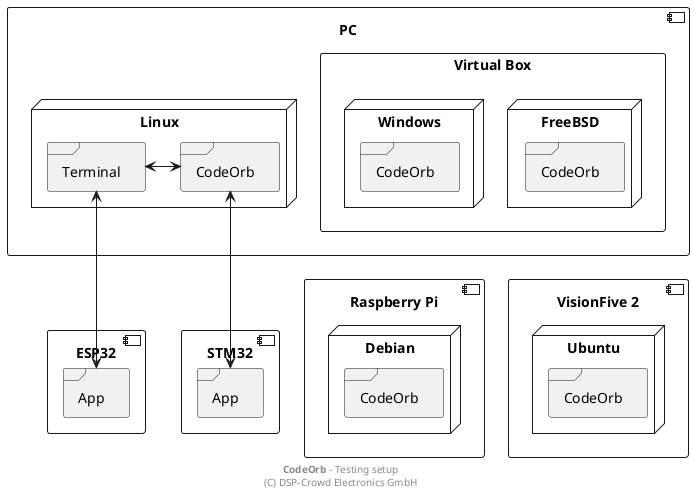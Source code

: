 
@startuml

' skinparam linetype ortho

component PC as pPc {
	node "Linux" as pLin {
		frame "Terminal" as pTermLin
		frame "CodeOrb" as pOrbLin
	}
	rectangle "Virtual Box" as pVirt {
		node "Windows" as pWin {
			frame "CodeOrb" as pOrbWin
		}
		node "FreeBSD" as pBsd {
			frame "CodeOrb" as pOrbBsd
		}
	}
}

component "Raspberry Pi" as pRPi {
	node "Debian" as pRaspbian {
		frame "CodeOrb" as pOrbRasp
	}
}

component "VisionFive 2" as pVision {
	node "Ubuntu" as pUbuntu {
		frame "CodeOrb" as pOrbVision
	}
}

component "ESP32" as pEsp {
	frame "App" as pAppEsp
}

component "STM32" as pStm {
	frame "App" as pAppStm
}

pTermLin <-> pOrbLin
pOrbLin <--> pAppStm

pTermLin <--> pAppEsp

pOrbBsd -[hidden]- pOrbVision
pOrbWin -[hidden]- pOrbRasp

footer **CodeOrb** - Testing setup\n(C) DSP-Crowd Electronics GmbH

@enduml

